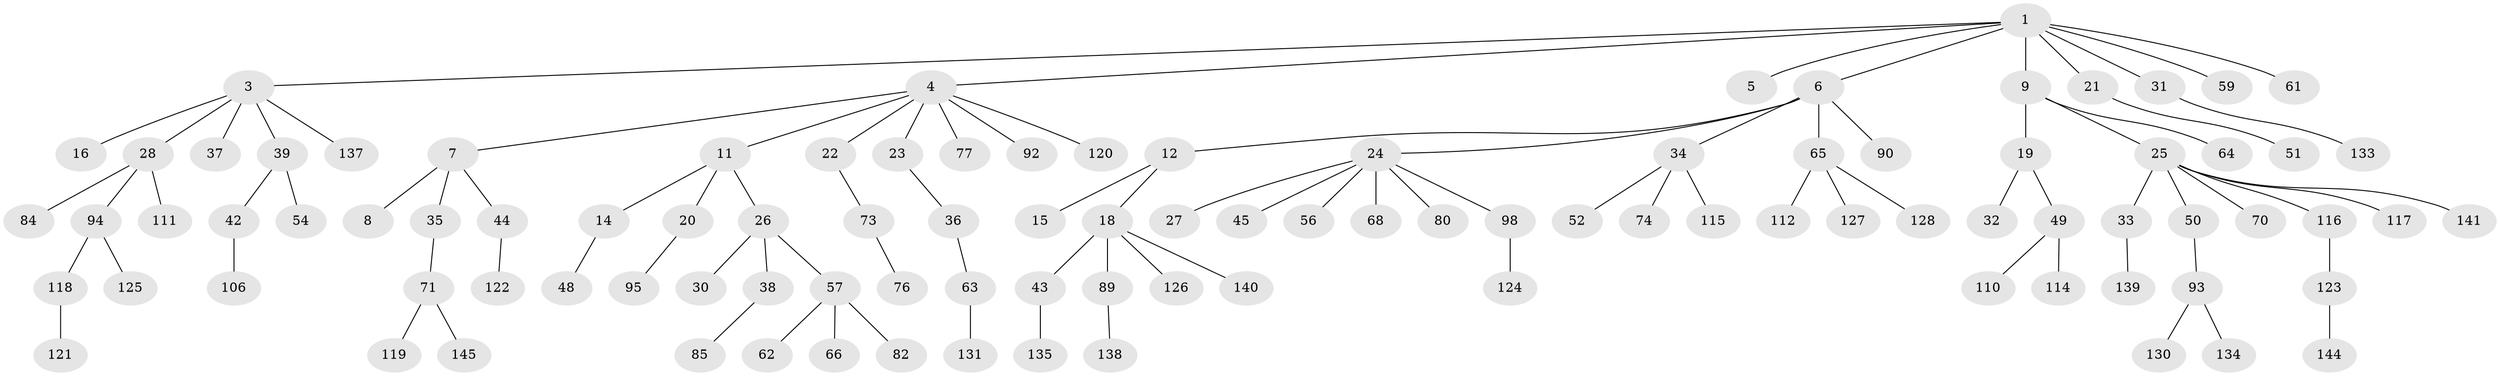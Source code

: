 // original degree distribution, {6: 0.02040816326530612, 5: 0.013605442176870748, 8: 0.006802721088435374, 7: 0.02040816326530612, 1: 0.5102040816326531, 4: 0.061224489795918366, 2: 0.2585034013605442, 3: 0.10884353741496598}
// Generated by graph-tools (version 1.1) at 2025/19/03/04/25 18:19:17]
// undirected, 102 vertices, 101 edges
graph export_dot {
graph [start="1"]
  node [color=gray90,style=filled];
  1 [super="+2"];
  3 [super="+86+147+81"];
  4 [super="+91+103+13"];
  5;
  6 [super="+40"];
  7;
  8 [super="+129"];
  9 [super="+10"];
  11;
  12;
  14 [super="+113"];
  15;
  16;
  18 [super="+58"];
  19;
  20;
  21;
  22 [super="+60"];
  23 [super="+29"];
  24;
  25 [super="+99+101+47+41"];
  26;
  27;
  28;
  30 [super="+107"];
  31;
  32 [super="+83"];
  33 [super="+67"];
  34 [super="+53"];
  35;
  36;
  37;
  38;
  39 [super="+97+55+69+72"];
  42 [super="+87"];
  43;
  44;
  45;
  48;
  49;
  50;
  51;
  52;
  54;
  56;
  57;
  59;
  61;
  62;
  63 [super="+75"];
  64;
  65;
  66;
  68;
  70;
  71;
  73;
  74 [super="+78"];
  76;
  77;
  80 [super="+104"];
  82;
  84 [super="+132"];
  85;
  89;
  90;
  92;
  93;
  94 [super="+105"];
  95;
  98;
  106;
  110;
  111;
  112;
  114;
  115;
  116;
  117;
  118;
  119;
  120;
  121 [super="+143"];
  122;
  123;
  124;
  125;
  126 [super="+146"];
  127;
  128;
  130;
  131;
  133;
  134;
  135;
  137;
  138;
  139;
  140;
  141;
  144;
  145;
  1 -- 4;
  1 -- 5;
  1 -- 21;
  1 -- 59;
  1 -- 61;
  1 -- 3;
  1 -- 6;
  1 -- 9;
  1 -- 31;
  3 -- 16;
  3 -- 28;
  3 -- 37;
  3 -- 39;
  3 -- 137;
  4 -- 7;
  4 -- 11;
  4 -- 22;
  4 -- 120;
  4 -- 23;
  4 -- 77;
  4 -- 92;
  6 -- 12;
  6 -- 24;
  6 -- 34;
  6 -- 90;
  6 -- 65;
  7 -- 8;
  7 -- 35;
  7 -- 44;
  9 -- 25;
  9 -- 64;
  9 -- 19;
  11 -- 14;
  11 -- 20;
  11 -- 26;
  12 -- 15;
  12 -- 18;
  14 -- 48;
  18 -- 43;
  18 -- 89;
  18 -- 140;
  18 -- 126;
  19 -- 32;
  19 -- 49;
  20 -- 95;
  21 -- 51;
  22 -- 73;
  23 -- 36;
  24 -- 27;
  24 -- 45;
  24 -- 56;
  24 -- 68;
  24 -- 80;
  24 -- 98;
  25 -- 33;
  25 -- 116;
  25 -- 70;
  25 -- 50;
  25 -- 117;
  25 -- 141;
  26 -- 30;
  26 -- 38;
  26 -- 57;
  28 -- 84;
  28 -- 94;
  28 -- 111;
  31 -- 133;
  33 -- 139;
  34 -- 52;
  34 -- 115;
  34 -- 74;
  35 -- 71;
  36 -- 63;
  38 -- 85;
  39 -- 42;
  39 -- 54;
  42 -- 106;
  43 -- 135;
  44 -- 122;
  49 -- 110;
  49 -- 114;
  50 -- 93;
  57 -- 62;
  57 -- 66;
  57 -- 82;
  63 -- 131;
  65 -- 112;
  65 -- 127;
  65 -- 128;
  71 -- 119;
  71 -- 145;
  73 -- 76;
  89 -- 138;
  93 -- 130;
  93 -- 134;
  94 -- 125;
  94 -- 118;
  98 -- 124;
  116 -- 123;
  118 -- 121;
  123 -- 144;
}

